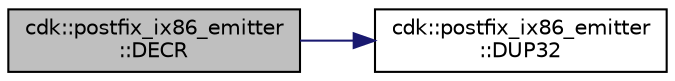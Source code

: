 digraph "cdk::postfix_ix86_emitter::DECR"
{
 // LATEX_PDF_SIZE
  edge [fontname="Helvetica",fontsize="10",labelfontname="Helvetica",labelfontsize="10"];
  node [fontname="Helvetica",fontsize="10",shape=record];
  rankdir="LR";
  Node1 [label="cdk::postfix_ix86_emitter\l::DECR",height=0.2,width=0.4,color="black", fillcolor="grey75", style="filled", fontcolor="black",tooltip=" "];
  Node1 -> Node2 [color="midnightblue",fontsize="10",style="solid",fontname="Helvetica"];
  Node2 [label="cdk::postfix_ix86_emitter\l::DUP32",height=0.2,width=0.4,color="black", fillcolor="white", style="filled",URL="$classcdk_1_1postfix__ix86__emitter.html#a97ce73897b7fe10f50d3bed1c8ddef5a",tooltip=" "];
}
